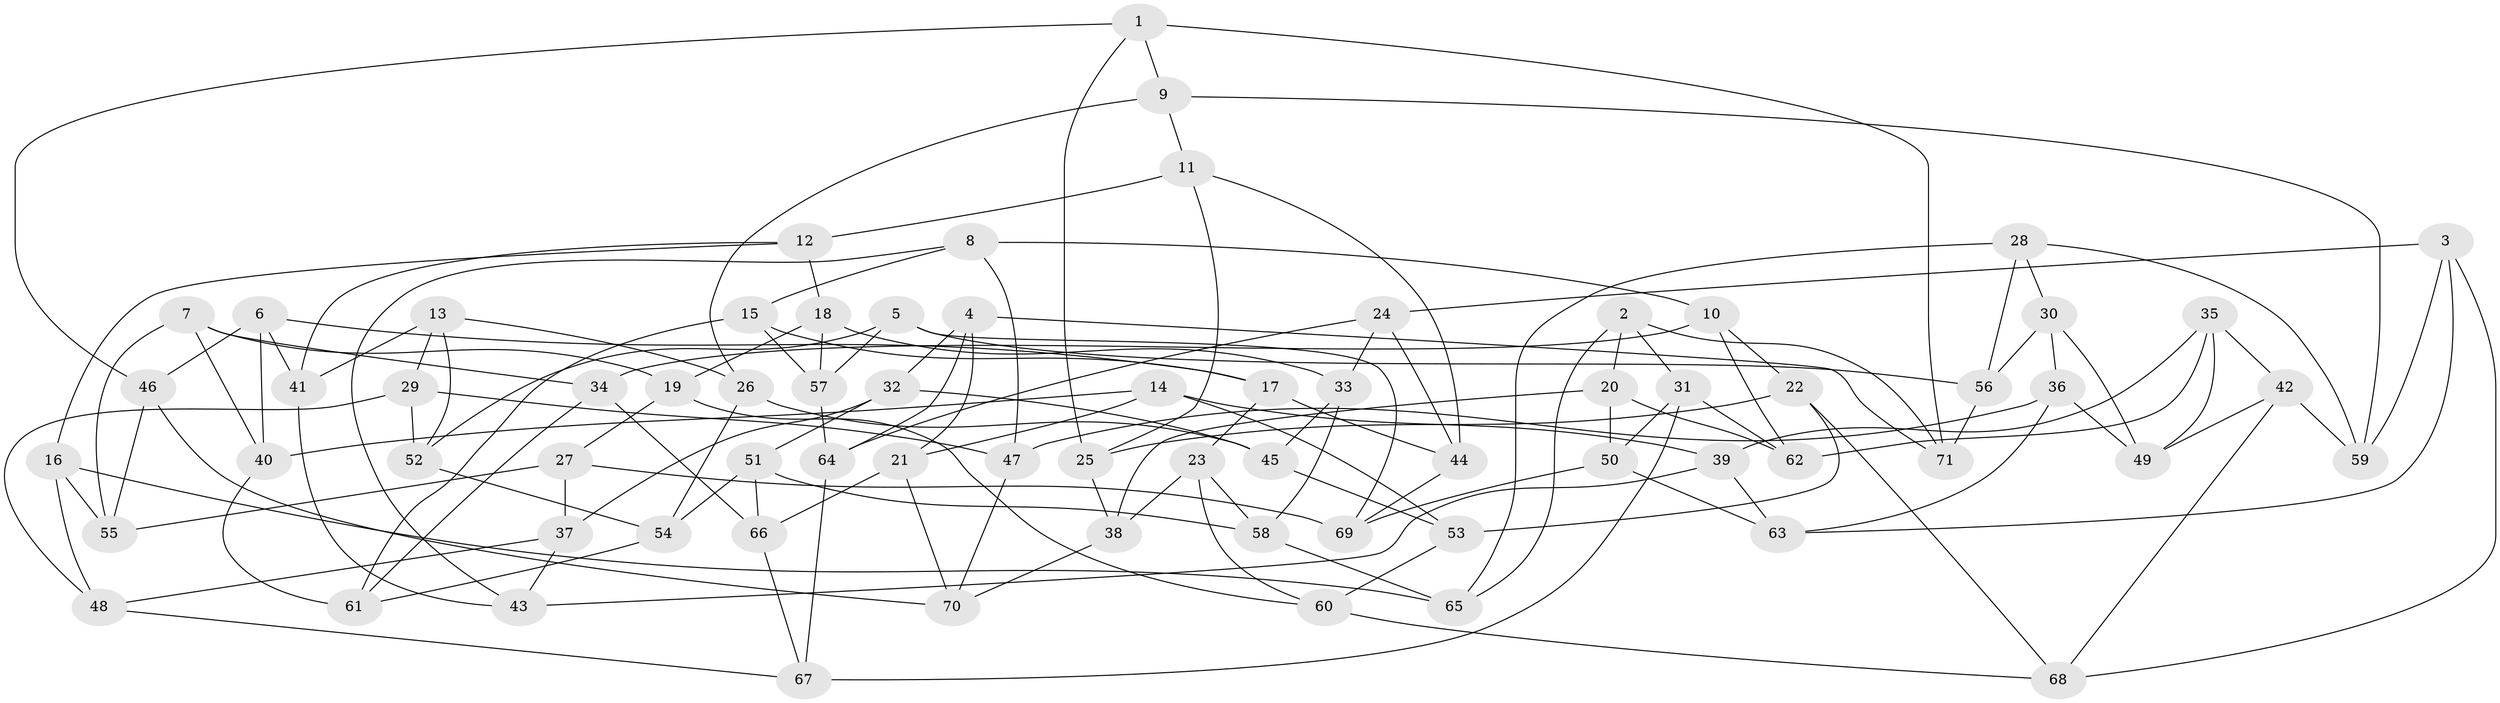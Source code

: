 // Generated by graph-tools (version 1.1) at 2025/11/02/27/25 16:11:43]
// undirected, 71 vertices, 142 edges
graph export_dot {
graph [start="1"]
  node [color=gray90,style=filled];
  1;
  2;
  3;
  4;
  5;
  6;
  7;
  8;
  9;
  10;
  11;
  12;
  13;
  14;
  15;
  16;
  17;
  18;
  19;
  20;
  21;
  22;
  23;
  24;
  25;
  26;
  27;
  28;
  29;
  30;
  31;
  32;
  33;
  34;
  35;
  36;
  37;
  38;
  39;
  40;
  41;
  42;
  43;
  44;
  45;
  46;
  47;
  48;
  49;
  50;
  51;
  52;
  53;
  54;
  55;
  56;
  57;
  58;
  59;
  60;
  61;
  62;
  63;
  64;
  65;
  66;
  67;
  68;
  69;
  70;
  71;
  1 -- 71;
  1 -- 25;
  1 -- 9;
  1 -- 46;
  2 -- 65;
  2 -- 71;
  2 -- 20;
  2 -- 31;
  3 -- 68;
  3 -- 63;
  3 -- 59;
  3 -- 24;
  4 -- 32;
  4 -- 71;
  4 -- 21;
  4 -- 64;
  5 -- 69;
  5 -- 52;
  5 -- 56;
  5 -- 57;
  6 -- 17;
  6 -- 46;
  6 -- 41;
  6 -- 40;
  7 -- 55;
  7 -- 40;
  7 -- 34;
  7 -- 19;
  8 -- 43;
  8 -- 47;
  8 -- 15;
  8 -- 10;
  9 -- 59;
  9 -- 26;
  9 -- 11;
  10 -- 34;
  10 -- 62;
  10 -- 22;
  11 -- 25;
  11 -- 44;
  11 -- 12;
  12 -- 16;
  12 -- 41;
  12 -- 18;
  13 -- 26;
  13 -- 52;
  13 -- 29;
  13 -- 41;
  14 -- 21;
  14 -- 40;
  14 -- 53;
  14 -- 39;
  15 -- 57;
  15 -- 17;
  15 -- 61;
  16 -- 48;
  16 -- 65;
  16 -- 55;
  17 -- 23;
  17 -- 44;
  18 -- 57;
  18 -- 33;
  18 -- 19;
  19 -- 27;
  19 -- 60;
  20 -- 62;
  20 -- 50;
  20 -- 38;
  21 -- 66;
  21 -- 70;
  22 -- 25;
  22 -- 53;
  22 -- 68;
  23 -- 38;
  23 -- 58;
  23 -- 60;
  24 -- 44;
  24 -- 33;
  24 -- 64;
  25 -- 38;
  26 -- 45;
  26 -- 54;
  27 -- 37;
  27 -- 55;
  27 -- 69;
  28 -- 65;
  28 -- 30;
  28 -- 59;
  28 -- 56;
  29 -- 47;
  29 -- 48;
  29 -- 52;
  30 -- 36;
  30 -- 49;
  30 -- 56;
  31 -- 62;
  31 -- 67;
  31 -- 50;
  32 -- 45;
  32 -- 37;
  32 -- 51;
  33 -- 45;
  33 -- 58;
  34 -- 61;
  34 -- 66;
  35 -- 42;
  35 -- 49;
  35 -- 62;
  35 -- 39;
  36 -- 47;
  36 -- 63;
  36 -- 49;
  37 -- 43;
  37 -- 48;
  38 -- 70;
  39 -- 43;
  39 -- 63;
  40 -- 61;
  41 -- 43;
  42 -- 59;
  42 -- 49;
  42 -- 68;
  44 -- 69;
  45 -- 53;
  46 -- 55;
  46 -- 70;
  47 -- 70;
  48 -- 67;
  50 -- 69;
  50 -- 63;
  51 -- 66;
  51 -- 54;
  51 -- 58;
  52 -- 54;
  53 -- 60;
  54 -- 61;
  56 -- 71;
  57 -- 64;
  58 -- 65;
  60 -- 68;
  64 -- 67;
  66 -- 67;
}
